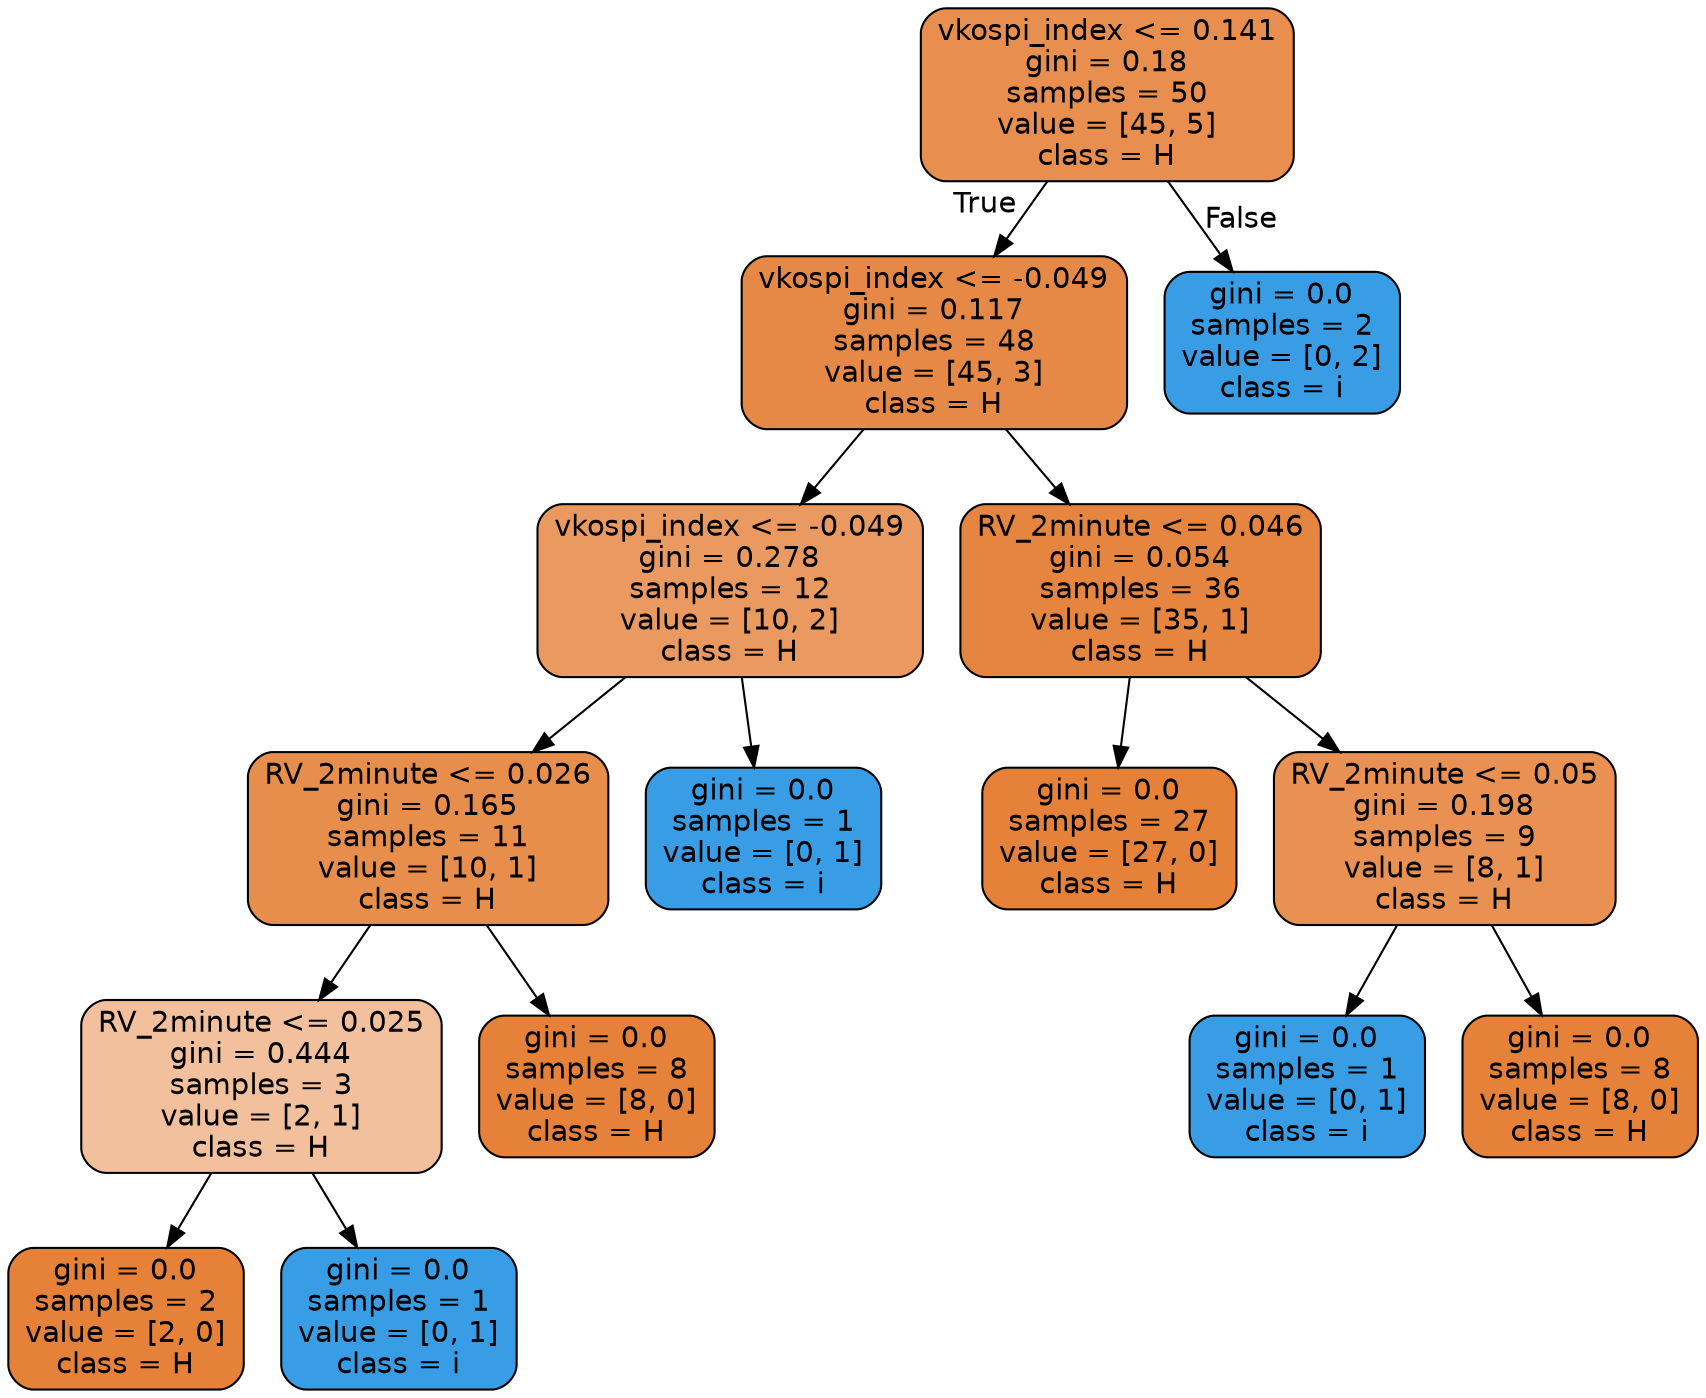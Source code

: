 digraph Tree {
node [shape=box, style="filled, rounded", color="black", fontname=helvetica] ;
edge [fontname=helvetica] ;
0 [label="vkospi_index <= 0.141\ngini = 0.18\nsamples = 50\nvalue = [45, 5]\nclass = H", fillcolor="#e88f4f"] ;
1 [label="vkospi_index <= -0.049\ngini = 0.117\nsamples = 48\nvalue = [45, 3]\nclass = H", fillcolor="#e78946"] ;
0 -> 1 [labeldistance=2.5, labelangle=45, headlabel="True"] ;
2 [label="vkospi_index <= -0.049\ngini = 0.278\nsamples = 12\nvalue = [10, 2]\nclass = H", fillcolor="#ea9a61"] ;
1 -> 2 ;
3 [label="RV_2minute <= 0.026\ngini = 0.165\nsamples = 11\nvalue = [10, 1]\nclass = H", fillcolor="#e88e4d"] ;
2 -> 3 ;
4 [label="RV_2minute <= 0.025\ngini = 0.444\nsamples = 3\nvalue = [2, 1]\nclass = H", fillcolor="#f2c09c"] ;
3 -> 4 ;
5 [label="gini = 0.0\nsamples = 2\nvalue = [2, 0]\nclass = H", fillcolor="#e58139"] ;
4 -> 5 ;
6 [label="gini = 0.0\nsamples = 1\nvalue = [0, 1]\nclass = i", fillcolor="#399de5"] ;
4 -> 6 ;
7 [label="gini = 0.0\nsamples = 8\nvalue = [8, 0]\nclass = H", fillcolor="#e58139"] ;
3 -> 7 ;
8 [label="gini = 0.0\nsamples = 1\nvalue = [0, 1]\nclass = i", fillcolor="#399de5"] ;
2 -> 8 ;
9 [label="RV_2minute <= 0.046\ngini = 0.054\nsamples = 36\nvalue = [35, 1]\nclass = H", fillcolor="#e6853f"] ;
1 -> 9 ;
10 [label="gini = 0.0\nsamples = 27\nvalue = [27, 0]\nclass = H", fillcolor="#e58139"] ;
9 -> 10 ;
11 [label="RV_2minute <= 0.05\ngini = 0.198\nsamples = 9\nvalue = [8, 1]\nclass = H", fillcolor="#e89152"] ;
9 -> 11 ;
12 [label="gini = 0.0\nsamples = 1\nvalue = [0, 1]\nclass = i", fillcolor="#399de5"] ;
11 -> 12 ;
13 [label="gini = 0.0\nsamples = 8\nvalue = [8, 0]\nclass = H", fillcolor="#e58139"] ;
11 -> 13 ;
14 [label="gini = 0.0\nsamples = 2\nvalue = [0, 2]\nclass = i", fillcolor="#399de5"] ;
0 -> 14 [labeldistance=2.5, labelangle=-45, headlabel="False"] ;
}